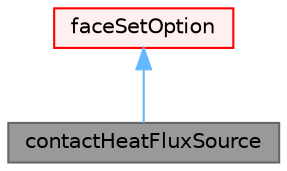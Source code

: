 digraph "contactHeatFluxSource"
{
 // LATEX_PDF_SIZE
  bgcolor="transparent";
  edge [fontname=Helvetica,fontsize=10,labelfontname=Helvetica,labelfontsize=10];
  node [fontname=Helvetica,fontsize=10,shape=box,height=0.2,width=0.4];
  Node1 [id="Node000001",label="contactHeatFluxSource",height=0.2,width=0.4,color="gray40", fillcolor="grey60", style="filled", fontcolor="black",tooltip="Applies contact heat flux between specified faMesh and fvMesh within a specified region for compressi..."];
  Node2 -> Node1 [id="edge1_Node000001_Node000002",dir="back",color="steelblue1",style="solid",tooltip=" "];
  Node2 [id="Node000002",label="faceSetOption",height=0.2,width=0.4,color="red", fillcolor="#FFF0F0", style="filled",URL="$classFoam_1_1fa_1_1faceSetOption.html",tooltip="Intermediate abstract class for handling face-set options for the derived faOptions."];
}
